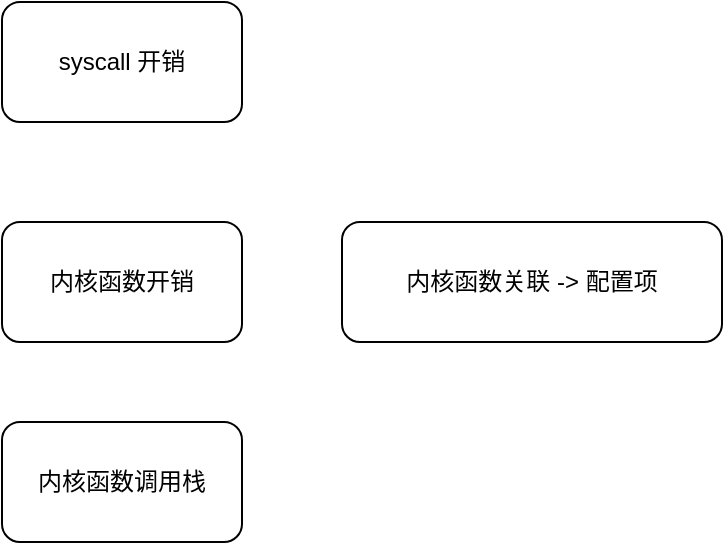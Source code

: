 <mxfile version="22.1.3" type="github">
  <diagram name="第 1 页" id="d2j7tnwl7yigMR0Fgjps">
    <mxGraphModel dx="972" dy="654" grid="1" gridSize="10" guides="1" tooltips="1" connect="1" arrows="1" fold="1" page="1" pageScale="1" pageWidth="827" pageHeight="1169" math="0" shadow="0">
      <root>
        <mxCell id="0" />
        <mxCell id="1" parent="0" />
        <mxCell id="vfk1W7cjZq8ZNNlxhUgS-1" value="内核函数调用栈" style="rounded=1;whiteSpace=wrap;html=1;" vertex="1" parent="1">
          <mxGeometry x="160" y="400" width="120" height="60" as="geometry" />
        </mxCell>
        <mxCell id="vfk1W7cjZq8ZNNlxhUgS-3" value="内核函数开销" style="rounded=1;whiteSpace=wrap;html=1;" vertex="1" parent="1">
          <mxGeometry x="160" y="300" width="120" height="60" as="geometry" />
        </mxCell>
        <mxCell id="vfk1W7cjZq8ZNNlxhUgS-4" value="syscall 开销" style="rounded=1;whiteSpace=wrap;html=1;" vertex="1" parent="1">
          <mxGeometry x="160" y="190" width="120" height="60" as="geometry" />
        </mxCell>
        <mxCell id="vfk1W7cjZq8ZNNlxhUgS-5" value="内核函数关联 -&amp;gt; 配置项" style="rounded=1;whiteSpace=wrap;html=1;" vertex="1" parent="1">
          <mxGeometry x="330" y="300" width="190" height="60" as="geometry" />
        </mxCell>
      </root>
    </mxGraphModel>
  </diagram>
</mxfile>
